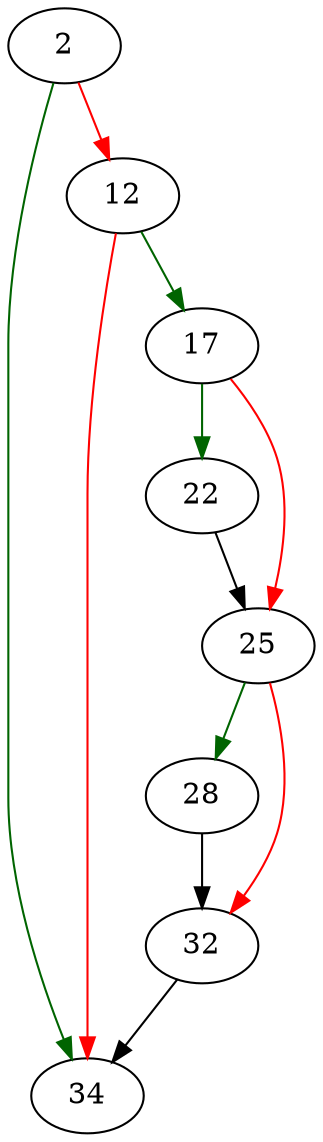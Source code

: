 strict digraph "pager_incr_changecounter" {
	// Node definitions.
	2 [entry=true];
	34;
	12;
	17;
	22;
	25;
	28;
	32;

	// Edge definitions.
	2 -> 34 [
		color=darkgreen
		cond=true
	];
	2 -> 12 [
		color=red
		cond=false
	];
	12 -> 34 [
		color=red
		cond=false
	];
	12 -> 17 [
		color=darkgreen
		cond=true
	];
	17 -> 22 [
		color=darkgreen
		cond=true
	];
	17 -> 25 [
		color=red
		cond=false
	];
	22 -> 25;
	25 -> 28 [
		color=darkgreen
		cond=true
	];
	25 -> 32 [
		color=red
		cond=false
	];
	28 -> 32;
	32 -> 34;
}